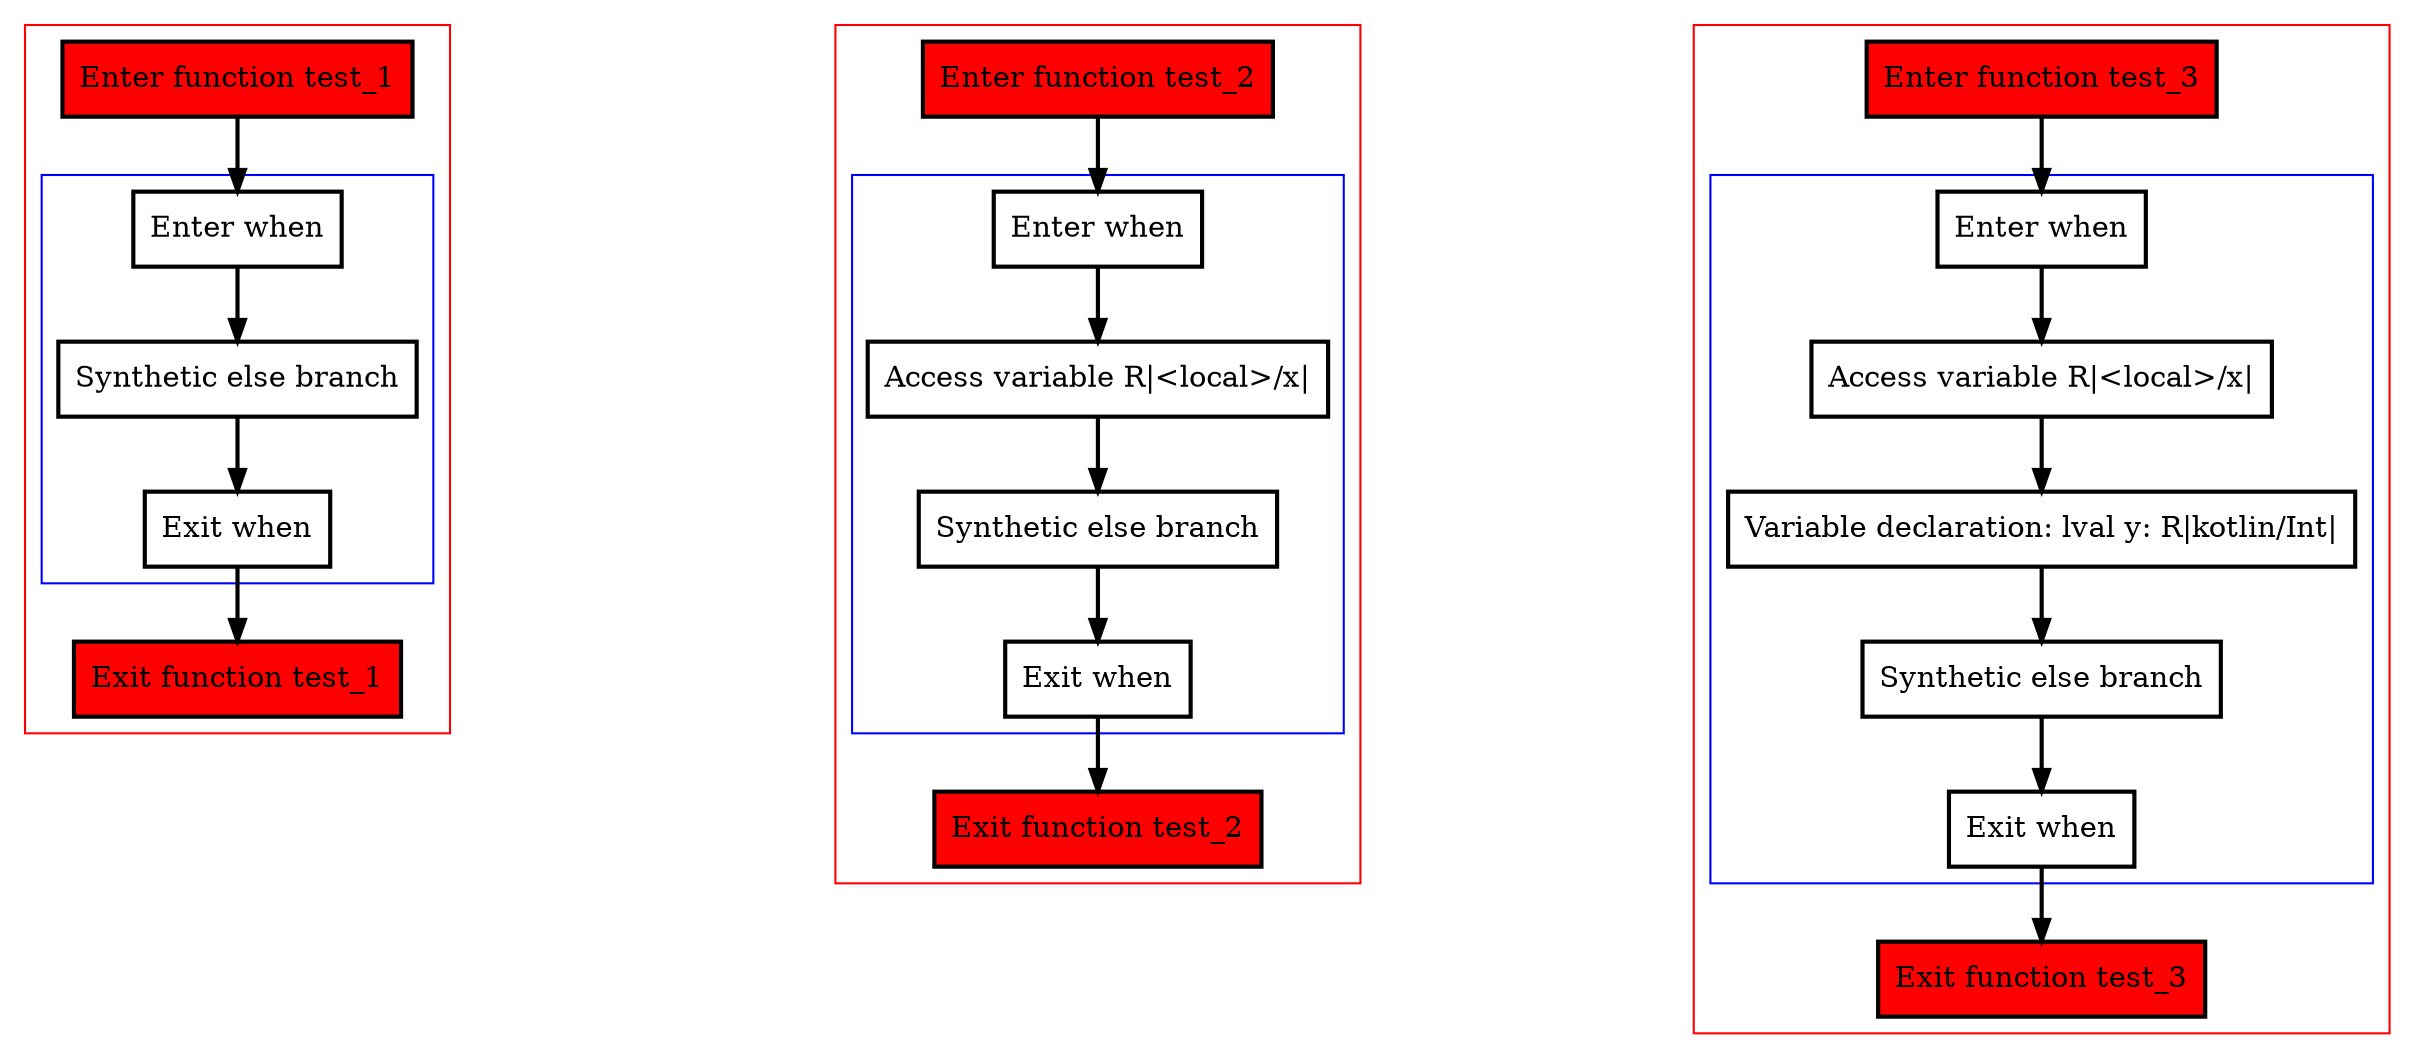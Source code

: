 digraph emptyWhen_kt {
    graph [splines=ortho nodesep=3]
    node [shape=box penwidth=2]
    edge [penwidth=2]

    subgraph cluster_0 {
        color=red
        0 [label="Enter function test_1" style="filled" fillcolor=red];
        subgraph cluster_1 {
            color=blue
            1 [label="Enter when"];
            2 [label="Synthetic else branch"];
            3 [label="Exit when"];
        }
        4 [label="Exit function test_1" style="filled" fillcolor=red];
    }

    0 -> {1};
    1 -> {2};
    2 -> {3};
    3 -> {4};

    subgraph cluster_2 {
        color=red
        5 [label="Enter function test_2" style="filled" fillcolor=red];
        subgraph cluster_3 {
            color=blue
            6 [label="Enter when"];
            7 [label="Access variable R|<local>/x|"];
            8 [label="Synthetic else branch"];
            9 [label="Exit when"];
        }
        10 [label="Exit function test_2" style="filled" fillcolor=red];
    }

    5 -> {6};
    6 -> {7};
    7 -> {8};
    8 -> {9};
    9 -> {10};

    subgraph cluster_4 {
        color=red
        11 [label="Enter function test_3" style="filled" fillcolor=red];
        subgraph cluster_5 {
            color=blue
            12 [label="Enter when"];
            13 [label="Access variable R|<local>/x|"];
            14 [label="Variable declaration: lval y: R|kotlin/Int|"];
            15 [label="Synthetic else branch"];
            16 [label="Exit when"];
        }
        17 [label="Exit function test_3" style="filled" fillcolor=red];
    }

    11 -> {12};
    12 -> {13};
    13 -> {14};
    14 -> {15};
    15 -> {16};
    16 -> {17};

}
